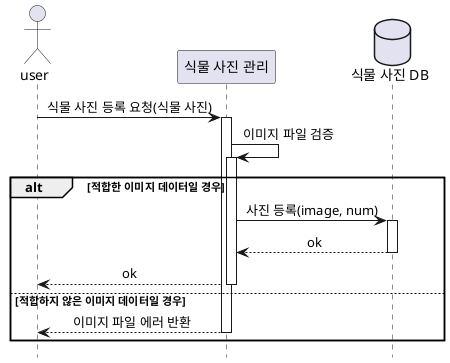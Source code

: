 @startuml

skinparam sequenceMessageAlign center
hide footbox
'생명선 자동 생성
autoactivate on 

actor "user" as user
participant "식물 사진 관리" as pi
database "식물 사진 DB" as pdb

user -> pi : 식물 사진 등록 요청(식물 사진)

pi -> pi : 이미지 파일 검증
alt 적합한 이미지 데이터일 경우
    pi -> pdb : 사진 등록(image, num)
    pdb --> pi : ok
    pi --> user : ok 

else 적합하지 않은 이미지 데이터일 경우
    pi --> user : 이미지 파일 에러 반환

end

    


@enduml